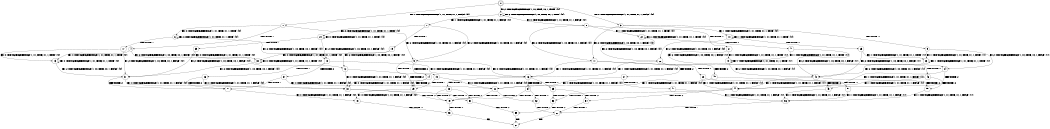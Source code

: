 digraph BCG {
size = "7, 10.5";
center = TRUE;
node [shape = circle];
0 [peripheries = 2];
0 -> 1 [label = "EX !1 !ATOMIC_EXCH_BRANCH (1, +1, TRUE, +1, 1, FALSE) !{0}"];
0 -> 2 [label = "EX !2 !ATOMIC_EXCH_BRANCH (1, +0, TRUE, +0, 1, TRUE) !{0}"];
0 -> 3 [label = "EX !0 !ATOMIC_EXCH_BRANCH (1, +1, TRUE, +1, 1, FALSE) !{0}"];
1 -> 4 [label = "TERMINATE !1"];
1 -> 5 [label = "EX !2 !ATOMIC_EXCH_BRANCH (1, +0, TRUE, +0, 1, FALSE) !{0}"];
1 -> 6 [label = "EX !0 !ATOMIC_EXCH_BRANCH (1, +1, TRUE, +1, 1, TRUE) !{0}"];
2 -> 7 [label = "EX !1 !ATOMIC_EXCH_BRANCH (1, +1, TRUE, +1, 1, FALSE) !{0}"];
2 -> 8 [label = "EX !0 !ATOMIC_EXCH_BRANCH (1, +1, TRUE, +1, 1, FALSE) !{0}"];
2 -> 2 [label = "EX !2 !ATOMIC_EXCH_BRANCH (1, +0, TRUE, +0, 1, TRUE) !{0}"];
3 -> 9 [label = "TERMINATE !0"];
3 -> 10 [label = "EX !1 !ATOMIC_EXCH_BRANCH (1, +1, TRUE, +1, 1, TRUE) !{0}"];
3 -> 11 [label = "EX !2 !ATOMIC_EXCH_BRANCH (1, +0, TRUE, +0, 1, FALSE) !{0}"];
4 -> 12 [label = "EX !2 !ATOMIC_EXCH_BRANCH (1, +0, TRUE, +0, 1, FALSE) !{0}"];
4 -> 13 [label = "EX !0 !ATOMIC_EXCH_BRANCH (1, +1, TRUE, +1, 1, TRUE) !{0}"];
5 -> 14 [label = "TERMINATE !1"];
5 -> 15 [label = "TERMINATE !2"];
5 -> 16 [label = "EX !0 !ATOMIC_EXCH_BRANCH (1, +1, TRUE, +1, 1, FALSE) !{0}"];
6 -> 17 [label = "TERMINATE !1"];
6 -> 18 [label = "EX !2 !ATOMIC_EXCH_BRANCH (1, +0, TRUE, +0, 1, FALSE) !{0}"];
6 -> 6 [label = "EX !0 !ATOMIC_EXCH_BRANCH (1, +1, TRUE, +1, 1, TRUE) !{0}"];
7 -> 19 [label = "TERMINATE !1"];
7 -> 20 [label = "EX !0 !ATOMIC_EXCH_BRANCH (1, +1, TRUE, +1, 1, TRUE) !{0}"];
7 -> 5 [label = "EX !2 !ATOMIC_EXCH_BRANCH (1, +0, TRUE, +0, 1, FALSE) !{0}"];
8 -> 21 [label = "TERMINATE !0"];
8 -> 22 [label = "EX !1 !ATOMIC_EXCH_BRANCH (1, +1, TRUE, +1, 1, TRUE) !{0}"];
8 -> 11 [label = "EX !2 !ATOMIC_EXCH_BRANCH (1, +0, TRUE, +0, 1, FALSE) !{0}"];
9 -> 23 [label = "EX !1 !ATOMIC_EXCH_BRANCH (1, +1, TRUE, +1, 1, TRUE) !{1}"];
9 -> 24 [label = "EX !2 !ATOMIC_EXCH_BRANCH (1, +0, TRUE, +0, 1, FALSE) !{1}"];
10 -> 25 [label = "TERMINATE !0"];
10 -> 26 [label = "EX !2 !ATOMIC_EXCH_BRANCH (1, +0, TRUE, +0, 1, FALSE) !{0}"];
10 -> 10 [label = "EX !1 !ATOMIC_EXCH_BRANCH (1, +1, TRUE, +1, 1, TRUE) !{0}"];
11 -> 27 [label = "TERMINATE !2"];
11 -> 28 [label = "TERMINATE !0"];
11 -> 16 [label = "EX !1 !ATOMIC_EXCH_BRANCH (1, +1, TRUE, +1, 1, FALSE) !{0}"];
12 -> 29 [label = "TERMINATE !2"];
12 -> 30 [label = "EX !0 !ATOMIC_EXCH_BRANCH (1, +1, TRUE, +1, 1, FALSE) !{0}"];
13 -> 31 [label = "EX !2 !ATOMIC_EXCH_BRANCH (1, +0, TRUE, +0, 1, FALSE) !{0}"];
13 -> 13 [label = "EX !0 !ATOMIC_EXCH_BRANCH (1, +1, TRUE, +1, 1, TRUE) !{0}"];
14 -> 29 [label = "TERMINATE !2"];
14 -> 30 [label = "EX !0 !ATOMIC_EXCH_BRANCH (1, +1, TRUE, +1, 1, FALSE) !{0}"];
15 -> 29 [label = "TERMINATE !1"];
15 -> 32 [label = "EX !0 !ATOMIC_EXCH_BRANCH (1, +1, TRUE, +1, 1, FALSE) !{0}"];
16 -> 33 [label = "TERMINATE !1"];
16 -> 34 [label = "TERMINATE !2"];
16 -> 35 [label = "TERMINATE !0"];
17 -> 31 [label = "EX !2 !ATOMIC_EXCH_BRANCH (1, +0, TRUE, +0, 1, FALSE) !{0}"];
17 -> 13 [label = "EX !0 !ATOMIC_EXCH_BRANCH (1, +1, TRUE, +1, 1, TRUE) !{0}"];
18 -> 36 [label = "TERMINATE !1"];
18 -> 37 [label = "TERMINATE !2"];
18 -> 16 [label = "EX !0 !ATOMIC_EXCH_BRANCH (1, +1, TRUE, +1, 1, FALSE) !{0}"];
19 -> 38 [label = "EX !0 !ATOMIC_EXCH_BRANCH (1, +1, TRUE, +1, 1, TRUE) !{0}"];
19 -> 12 [label = "EX !2 !ATOMIC_EXCH_BRANCH (1, +0, TRUE, +0, 1, FALSE) !{0}"];
20 -> 39 [label = "TERMINATE !1"];
20 -> 18 [label = "EX !2 !ATOMIC_EXCH_BRANCH (1, +0, TRUE, +0, 1, FALSE) !{0}"];
20 -> 20 [label = "EX !0 !ATOMIC_EXCH_BRANCH (1, +1, TRUE, +1, 1, TRUE) !{0}"];
21 -> 40 [label = "EX !1 !ATOMIC_EXCH_BRANCH (1, +1, TRUE, +1, 1, TRUE) !{1}"];
21 -> 24 [label = "EX !2 !ATOMIC_EXCH_BRANCH (1, +0, TRUE, +0, 1, FALSE) !{1}"];
22 -> 41 [label = "TERMINATE !0"];
22 -> 26 [label = "EX !2 !ATOMIC_EXCH_BRANCH (1, +0, TRUE, +0, 1, FALSE) !{0}"];
22 -> 22 [label = "EX !1 !ATOMIC_EXCH_BRANCH (1, +1, TRUE, +1, 1, TRUE) !{0}"];
23 -> 42 [label = "EX !2 !ATOMIC_EXCH_BRANCH (1, +0, TRUE, +0, 1, FALSE) !{1}"];
23 -> 23 [label = "EX !1 !ATOMIC_EXCH_BRANCH (1, +1, TRUE, +1, 1, TRUE) !{1}"];
24 -> 43 [label = "TERMINATE !2"];
24 -> 44 [label = "EX !1 !ATOMIC_EXCH_BRANCH (1, +1, TRUE, +1, 1, FALSE) !{1}"];
25 -> 42 [label = "EX !2 !ATOMIC_EXCH_BRANCH (1, +0, TRUE, +0, 1, FALSE) !{1}"];
25 -> 23 [label = "EX !1 !ATOMIC_EXCH_BRANCH (1, +1, TRUE, +1, 1, TRUE) !{1}"];
26 -> 45 [label = "TERMINATE !2"];
26 -> 46 [label = "TERMINATE !0"];
26 -> 16 [label = "EX !1 !ATOMIC_EXCH_BRANCH (1, +1, TRUE, +1, 1, FALSE) !{0}"];
27 -> 47 [label = "TERMINATE !0"];
27 -> 32 [label = "EX !1 !ATOMIC_EXCH_BRANCH (1, +1, TRUE, +1, 1, FALSE) !{0}"];
28 -> 43 [label = "TERMINATE !2"];
28 -> 44 [label = "EX !1 !ATOMIC_EXCH_BRANCH (1, +1, TRUE, +1, 1, FALSE) !{1}"];
29 -> 48 [label = "EX !0 !ATOMIC_EXCH_BRANCH (1, +1, TRUE, +1, 1, FALSE) !{0}"];
30 -> 49 [label = "TERMINATE !2"];
30 -> 50 [label = "TERMINATE !0"];
31 -> 51 [label = "TERMINATE !2"];
31 -> 30 [label = "EX !0 !ATOMIC_EXCH_BRANCH (1, +1, TRUE, +1, 1, FALSE) !{0}"];
32 -> 49 [label = "TERMINATE !1"];
32 -> 52 [label = "TERMINATE !0"];
33 -> 49 [label = "TERMINATE !2"];
33 -> 50 [label = "TERMINATE !0"];
34 -> 49 [label = "TERMINATE !1"];
34 -> 52 [label = "TERMINATE !0"];
35 -> 53 [label = "TERMINATE !1"];
35 -> 54 [label = "TERMINATE !2"];
36 -> 51 [label = "TERMINATE !2"];
36 -> 30 [label = "EX !0 !ATOMIC_EXCH_BRANCH (1, +1, TRUE, +1, 1, FALSE) !{0}"];
37 -> 51 [label = "TERMINATE !1"];
37 -> 32 [label = "EX !0 !ATOMIC_EXCH_BRANCH (1, +1, TRUE, +1, 1, FALSE) !{0}"];
38 -> 31 [label = "EX !2 !ATOMIC_EXCH_BRANCH (1, +0, TRUE, +0, 1, FALSE) !{0}"];
38 -> 38 [label = "EX !0 !ATOMIC_EXCH_BRANCH (1, +1, TRUE, +1, 1, TRUE) !{0}"];
39 -> 31 [label = "EX !2 !ATOMIC_EXCH_BRANCH (1, +0, TRUE, +0, 1, FALSE) !{0}"];
39 -> 38 [label = "EX !0 !ATOMIC_EXCH_BRANCH (1, +1, TRUE, +1, 1, TRUE) !{0}"];
40 -> 42 [label = "EX !2 !ATOMIC_EXCH_BRANCH (1, +0, TRUE, +0, 1, FALSE) !{1}"];
40 -> 40 [label = "EX !1 !ATOMIC_EXCH_BRANCH (1, +1, TRUE, +1, 1, TRUE) !{1}"];
41 -> 42 [label = "EX !2 !ATOMIC_EXCH_BRANCH (1, +0, TRUE, +0, 1, FALSE) !{1}"];
41 -> 40 [label = "EX !1 !ATOMIC_EXCH_BRANCH (1, +1, TRUE, +1, 1, TRUE) !{1}"];
42 -> 55 [label = "TERMINATE !2"];
42 -> 44 [label = "EX !1 !ATOMIC_EXCH_BRANCH (1, +1, TRUE, +1, 1, FALSE) !{1}"];
43 -> 56 [label = "EX !1 !ATOMIC_EXCH_BRANCH (1, +1, TRUE, +1, 1, FALSE) !{1}"];
44 -> 53 [label = "TERMINATE !1"];
44 -> 54 [label = "TERMINATE !2"];
45 -> 57 [label = "TERMINATE !0"];
45 -> 32 [label = "EX !1 !ATOMIC_EXCH_BRANCH (1, +1, TRUE, +1, 1, FALSE) !{0}"];
46 -> 55 [label = "TERMINATE !2"];
46 -> 44 [label = "EX !1 !ATOMIC_EXCH_BRANCH (1, +1, TRUE, +1, 1, FALSE) !{1}"];
47 -> 56 [label = "EX !1 !ATOMIC_EXCH_BRANCH (1, +1, TRUE, +1, 1, FALSE) !{1}"];
48 -> 58 [label = "TERMINATE !0"];
49 -> 58 [label = "TERMINATE !0"];
50 -> 59 [label = "TERMINATE !2"];
51 -> 48 [label = "EX !0 !ATOMIC_EXCH_BRANCH (1, +1, TRUE, +1, 1, FALSE) !{0}"];
52 -> 60 [label = "TERMINATE !1"];
53 -> 59 [label = "TERMINATE !2"];
54 -> 60 [label = "TERMINATE !1"];
55 -> 56 [label = "EX !1 !ATOMIC_EXCH_BRANCH (1, +1, TRUE, +1, 1, FALSE) !{1}"];
56 -> 60 [label = "TERMINATE !1"];
57 -> 56 [label = "EX !1 !ATOMIC_EXCH_BRANCH (1, +1, TRUE, +1, 1, FALSE) !{1}"];
58 -> 61 [label = "exit"];
59 -> 61 [label = "exit"];
60 -> 61 [label = "exit"];
}
